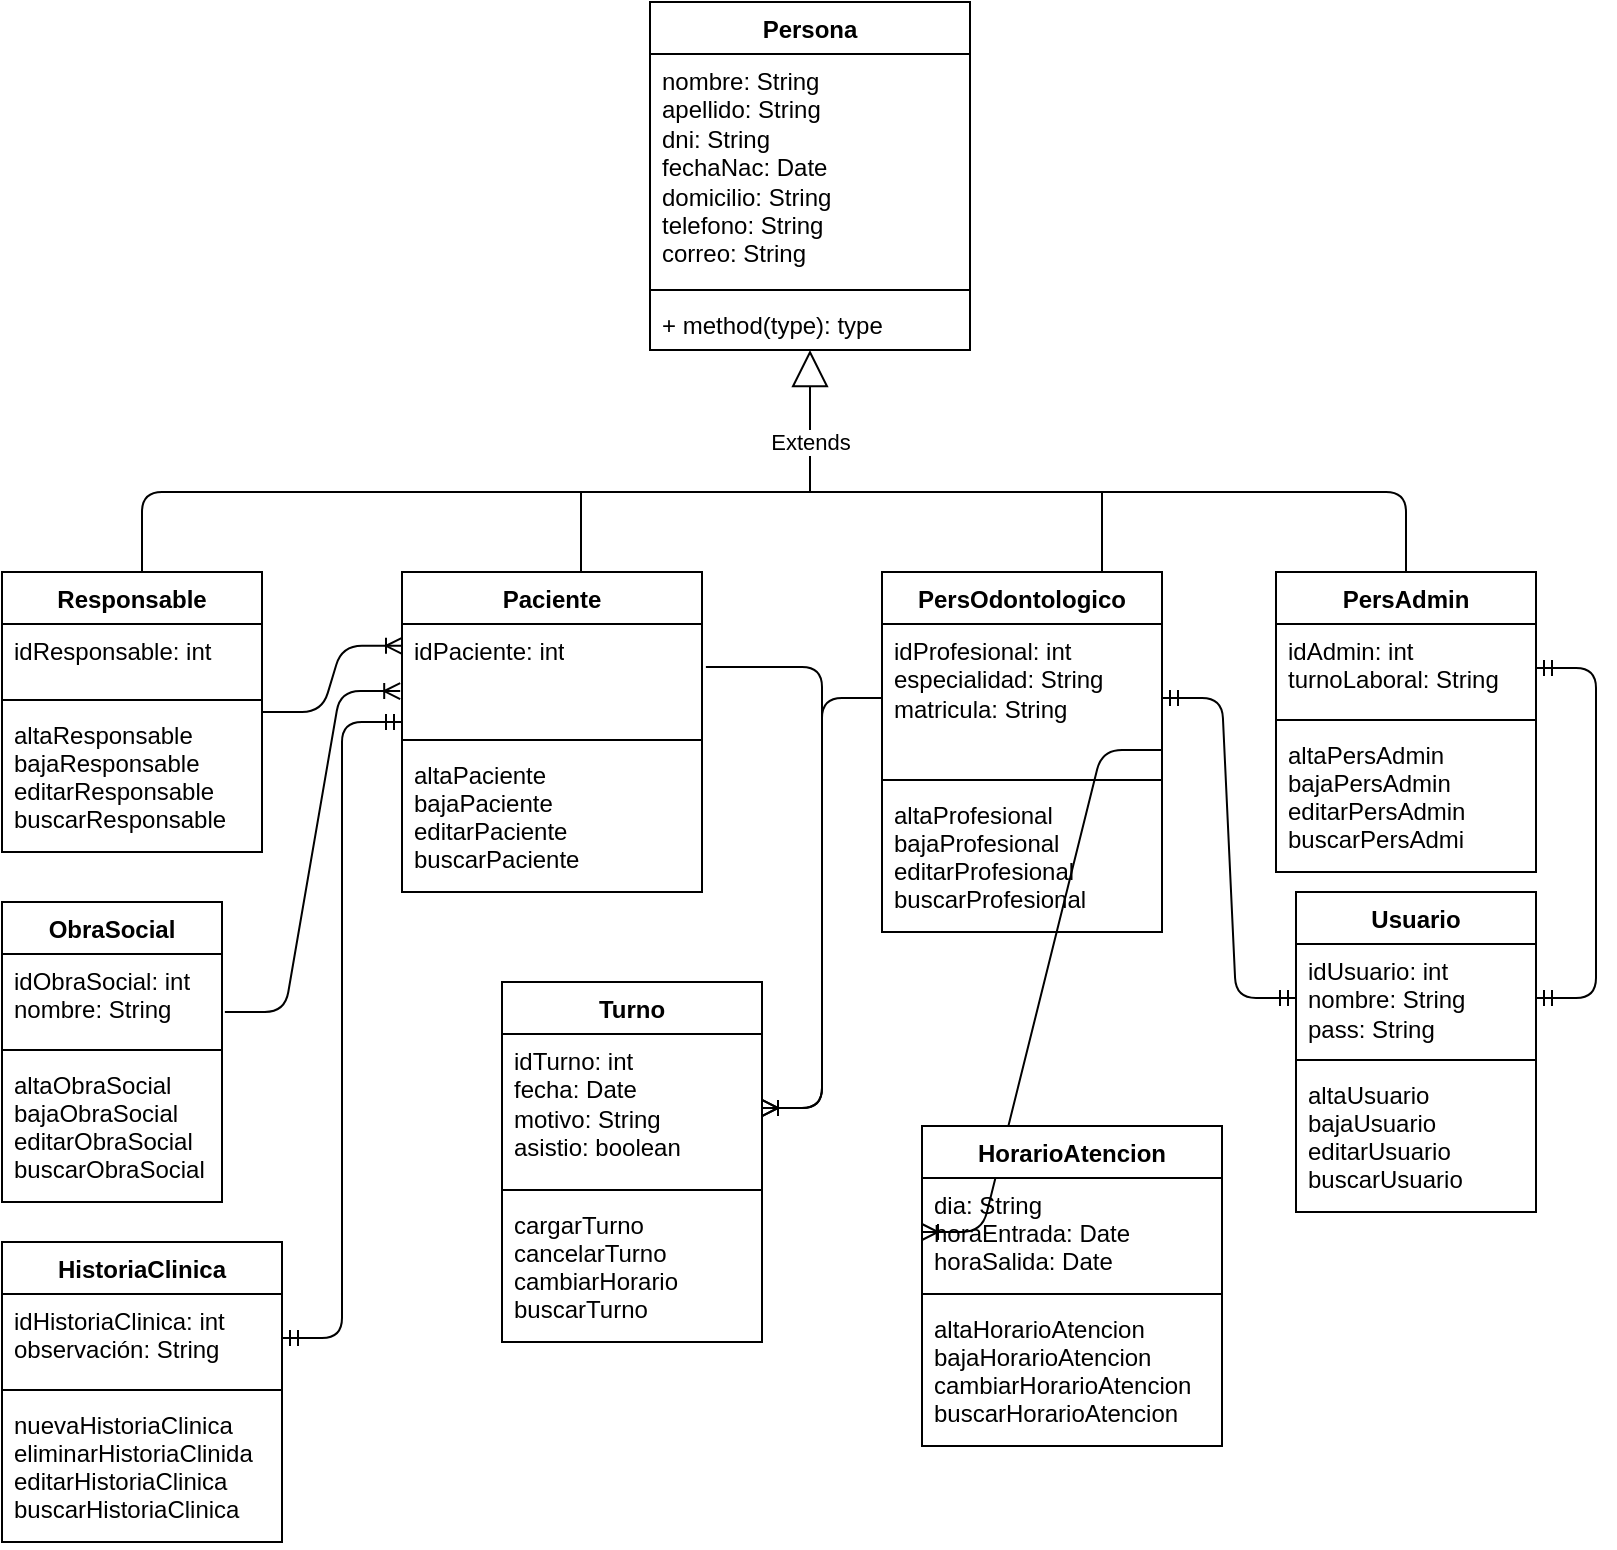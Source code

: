 <mxfile version="13.7.5" type="github">
  <diagram id="HhYp4wrlRlQFVXujRrqc" name="Page-1">
    <mxGraphModel dx="1108" dy="447" grid="1" gridSize="10" guides="1" tooltips="1" connect="1" arrows="1" fold="1" page="1" pageScale="1" pageWidth="827" pageHeight="1169" math="0" shadow="0">
      <root>
        <mxCell id="0" />
        <mxCell id="1" parent="0" />
        <mxCell id="vPW-Lg7qWt8iH3iLzjyr-14" value="" style="edgeStyle=entityRelationEdgeStyle;fontSize=12;html=1;endArrow=ERoneToMany;exitX=1.013;exitY=0.398;exitDx=0;exitDy=0;exitPerimeter=0;" parent="1" source="vPW-Lg7qWt8iH3iLzjyr-2" target="vPW-Lg7qWt8iH3iLzjyr-6" edge="1">
          <mxGeometry width="100" height="100" relative="1" as="geometry">
            <mxPoint x="290" y="215" as="sourcePoint" />
            <mxPoint x="390" y="115" as="targetPoint" />
          </mxGeometry>
        </mxCell>
        <mxCell id="vPW-Lg7qWt8iH3iLzjyr-15" value="" style="edgeStyle=entityRelationEdgeStyle;fontSize=12;html=1;endArrow=ERoneToMany;" parent="1" source="vPW-Lg7qWt8iH3iLzjyr-10" target="vPW-Lg7qWt8iH3iLzjyr-6" edge="1">
          <mxGeometry width="100" height="100" relative="1" as="geometry">
            <mxPoint x="314" y="249" as="sourcePoint" />
            <mxPoint x="414" y="149" as="targetPoint" />
          </mxGeometry>
        </mxCell>
        <mxCell id="kyQEoml0PeqZt6K08_cI-24" value="Extends" style="endArrow=block;endSize=16;endFill=0;html=1;" parent="1" target="kyQEoml0PeqZt6K08_cI-16" edge="1">
          <mxGeometry x="-0.286" width="160" relative="1" as="geometry">
            <mxPoint x="414" y="255" as="sourcePoint" />
            <mxPoint x="440" y="235" as="targetPoint" />
            <mxPoint as="offset" />
          </mxGeometry>
        </mxCell>
        <mxCell id="kyQEoml0PeqZt6K08_cI-29" value="" style="edgeStyle=entityRelationEdgeStyle;fontSize=12;html=1;endArrow=ERoneToMany;exitX=1;exitY=0.5;exitDx=0;exitDy=0;entryX=0;entryY=0.202;entryDx=0;entryDy=0;entryPerimeter=0;" parent="1" target="vPW-Lg7qWt8iH3iLzjyr-2" edge="1">
          <mxGeometry width="100" height="100" relative="1" as="geometry">
            <mxPoint x="140" y="365" as="sourcePoint" />
            <mxPoint x="254" y="325" as="targetPoint" />
          </mxGeometry>
        </mxCell>
        <mxCell id="kyQEoml0PeqZt6K08_cI-34" value="" style="edgeStyle=entityRelationEdgeStyle;fontSize=12;html=1;endArrow=ERoneToMany;exitX=1.013;exitY=0.659;exitDx=0;exitDy=0;exitPerimeter=0;entryX=-0.006;entryY=0.621;entryDx=0;entryDy=0;entryPerimeter=0;" parent="1" source="kyQEoml0PeqZt6K08_cI-31" target="vPW-Lg7qWt8iH3iLzjyr-2" edge="1">
          <mxGeometry width="100" height="100" relative="1" as="geometry">
            <mxPoint x="100" y="585" as="sourcePoint" />
            <mxPoint x="190" y="535" as="targetPoint" />
          </mxGeometry>
        </mxCell>
        <mxCell id="kyQEoml0PeqZt6K08_cI-5" value="PersAdmin" style="swimlane;fontStyle=1;align=center;verticalAlign=top;childLayout=stackLayout;horizontal=1;startSize=26;horizontalStack=0;resizeParent=1;resizeParentMax=0;resizeLast=0;collapsible=1;marginBottom=0;" parent="1" vertex="1">
          <mxGeometry x="647" y="295" width="130" height="150" as="geometry" />
        </mxCell>
        <mxCell id="kyQEoml0PeqZt6K08_cI-6" value="idAdmin: int&#xa;turnoLaboral: String&#xa;" style="text;strokeColor=none;fillColor=none;align=left;verticalAlign=top;spacingLeft=4;spacingRight=4;overflow=hidden;rotatable=0;points=[[0,0.5],[1,0.5]];portConstraint=eastwest;whiteSpace=wrap;" parent="kyQEoml0PeqZt6K08_cI-5" vertex="1">
          <mxGeometry y="26" width="130" height="44" as="geometry" />
        </mxCell>
        <mxCell id="kyQEoml0PeqZt6K08_cI-7" value="" style="line;strokeWidth=1;fillColor=none;align=left;verticalAlign=middle;spacingTop=-1;spacingLeft=3;spacingRight=3;rotatable=0;labelPosition=right;points=[];portConstraint=eastwest;" parent="kyQEoml0PeqZt6K08_cI-5" vertex="1">
          <mxGeometry y="70" width="130" height="8" as="geometry" />
        </mxCell>
        <mxCell id="kyQEoml0PeqZt6K08_cI-8" value="altaPersAdmin&#xa;bajaPersAdmin&#xa;editarPersAdmin&#xa;buscarPersAdmi&#xa;" style="text;strokeColor=none;fillColor=none;align=left;verticalAlign=top;spacingLeft=4;spacingRight=4;overflow=hidden;rotatable=0;points=[[0,0.5],[1,0.5]];portConstraint=eastwest;" parent="kyQEoml0PeqZt6K08_cI-5" vertex="1">
          <mxGeometry y="78" width="130" height="72" as="geometry" />
        </mxCell>
        <mxCell id="kyQEoml0PeqZt6K08_cI-13" value="Persona" style="swimlane;fontStyle=1;align=center;verticalAlign=top;childLayout=stackLayout;horizontal=1;startSize=26;horizontalStack=0;resizeParent=1;resizeParentMax=0;resizeLast=0;collapsible=1;marginBottom=0;" parent="1" vertex="1">
          <mxGeometry x="334" y="10" width="160" height="174" as="geometry" />
        </mxCell>
        <mxCell id="kyQEoml0PeqZt6K08_cI-14" value="nombre: String&#xa;apellido: String&#xa;dni: String&#xa;fechaNac: Date&#xa;domicilio: String&#xa;telefono: String&#xa;correo: String" style="text;strokeColor=none;fillColor=none;align=left;verticalAlign=top;spacingLeft=4;spacingRight=4;overflow=hidden;rotatable=0;points=[[0,0.5],[1,0.5]];portConstraint=eastwest;spacingTop=0;spacing=2;spacingBottom=0;whiteSpace=wrap;" parent="kyQEoml0PeqZt6K08_cI-13" vertex="1">
          <mxGeometry y="26" width="160" height="114" as="geometry" />
        </mxCell>
        <mxCell id="kyQEoml0PeqZt6K08_cI-15" value="" style="line;strokeWidth=1;fillColor=none;align=left;verticalAlign=middle;spacingTop=-1;spacingLeft=3;spacingRight=3;rotatable=0;labelPosition=right;points=[];portConstraint=eastwest;" parent="kyQEoml0PeqZt6K08_cI-13" vertex="1">
          <mxGeometry y="140" width="160" height="8" as="geometry" />
        </mxCell>
        <mxCell id="kyQEoml0PeqZt6K08_cI-16" value="+ method(type): type" style="text;strokeColor=none;fillColor=none;align=left;verticalAlign=top;spacingLeft=4;spacingRight=4;overflow=hidden;rotatable=0;points=[[0,0.5],[1,0.5]];portConstraint=eastwest;" parent="kyQEoml0PeqZt6K08_cI-13" vertex="1">
          <mxGeometry y="148" width="160" height="26" as="geometry" />
        </mxCell>
        <mxCell id="vPW-Lg7qWt8iH3iLzjyr-1" value="Paciente" style="swimlane;fontStyle=1;align=center;verticalAlign=top;childLayout=stackLayout;horizontal=1;startSize=26;horizontalStack=0;resizeParent=1;resizeParentMax=0;resizeLast=0;collapsible=1;marginBottom=0;" parent="1" vertex="1">
          <mxGeometry x="210" y="295" width="150" height="160" as="geometry" />
        </mxCell>
        <mxCell id="vPW-Lg7qWt8iH3iLzjyr-2" value="idPaciente: int&#xa;&#xa;&#xa;&#xa;" style="text;strokeColor=none;fillColor=none;align=left;verticalAlign=top;spacingLeft=4;spacingRight=4;overflow=hidden;rotatable=0;points=[[0,0.5],[1,0.5]];portConstraint=eastwest;whiteSpace=wrap;" parent="vPW-Lg7qWt8iH3iLzjyr-1" vertex="1">
          <mxGeometry y="26" width="150" height="54" as="geometry" />
        </mxCell>
        <mxCell id="vPW-Lg7qWt8iH3iLzjyr-3" value="" style="line;strokeWidth=1;fillColor=none;align=left;verticalAlign=middle;spacingTop=-1;spacingLeft=3;spacingRight=3;rotatable=0;labelPosition=right;points=[];portConstraint=eastwest;" parent="vPW-Lg7qWt8iH3iLzjyr-1" vertex="1">
          <mxGeometry y="80" width="150" height="8" as="geometry" />
        </mxCell>
        <mxCell id="vPW-Lg7qWt8iH3iLzjyr-4" value="altaPaciente&#xa;bajaPaciente&#xa;editarPaciente&#xa;buscarPaciente&#xa;&#xa;" style="text;strokeColor=none;fillColor=none;align=left;verticalAlign=top;spacingLeft=4;spacingRight=4;overflow=hidden;rotatable=0;points=[[0,0.5],[1,0.5]];portConstraint=eastwest;" parent="vPW-Lg7qWt8iH3iLzjyr-1" vertex="1">
          <mxGeometry y="88" width="150" height="72" as="geometry" />
        </mxCell>
        <mxCell id="vPW-Lg7qWt8iH3iLzjyr-9" value="PersOdontologico" style="swimlane;fontStyle=1;align=center;verticalAlign=top;childLayout=stackLayout;horizontal=1;startSize=26;horizontalStack=0;resizeParent=1;resizeParentMax=0;resizeLast=0;collapsible=1;marginBottom=0;" parent="1" vertex="1">
          <mxGeometry x="450" y="295" width="140" height="180" as="geometry" />
        </mxCell>
        <mxCell id="vPW-Lg7qWt8iH3iLzjyr-10" value="idProfesional: int&#xa;especialidad: String&#xa;matricula: String&#xa;&#xa;" style="text;strokeColor=none;fillColor=none;align=left;verticalAlign=top;spacingLeft=4;spacingRight=4;overflow=hidden;rotatable=0;points=[[0,0.5],[1,0.5]];portConstraint=eastwest;whiteSpace=wrap;" parent="vPW-Lg7qWt8iH3iLzjyr-9" vertex="1">
          <mxGeometry y="26" width="140" height="74" as="geometry" />
        </mxCell>
        <mxCell id="vPW-Lg7qWt8iH3iLzjyr-11" value="" style="line;strokeWidth=1;fillColor=none;align=left;verticalAlign=middle;spacingTop=-1;spacingLeft=3;spacingRight=3;rotatable=0;labelPosition=right;points=[];portConstraint=eastwest;" parent="vPW-Lg7qWt8iH3iLzjyr-9" vertex="1">
          <mxGeometry y="100" width="140" height="8" as="geometry" />
        </mxCell>
        <mxCell id="vPW-Lg7qWt8iH3iLzjyr-12" value="altaProfesional&#xa;bajaProfesional&#xa;editarProfesional&#xa;buscarProfesional&#xa;" style="text;strokeColor=none;fillColor=none;align=left;verticalAlign=top;spacingLeft=4;spacingRight=4;overflow=hidden;rotatable=0;points=[[0,0.5],[1,0.5]];portConstraint=eastwest;" parent="vPW-Lg7qWt8iH3iLzjyr-9" vertex="1">
          <mxGeometry y="108" width="140" height="72" as="geometry" />
        </mxCell>
        <mxCell id="kyQEoml0PeqZt6K08_cI-45" value="" style="endArrow=none;html=1;entryX=0.5;entryY=0;entryDx=0;entryDy=0;" parent="1" target="kyQEoml0PeqZt6K08_cI-5" edge="1">
          <mxGeometry width="50" height="50" relative="1" as="geometry">
            <mxPoint x="80" y="295" as="sourcePoint" />
            <mxPoint x="740" y="255" as="targetPoint" />
            <Array as="points">
              <mxPoint x="80" y="255" />
              <mxPoint x="410" y="255" />
              <mxPoint x="712" y="255" />
            </Array>
          </mxGeometry>
        </mxCell>
        <mxCell id="kyQEoml0PeqZt6K08_cI-47" value="" style="endArrow=none;html=1;exitX=0.5;exitY=0;exitDx=0;exitDy=0;" parent="1" edge="1">
          <mxGeometry width="50" height="50" relative="1" as="geometry">
            <mxPoint x="560" y="295" as="sourcePoint" />
            <mxPoint x="560" y="255" as="targetPoint" />
          </mxGeometry>
        </mxCell>
        <mxCell id="kyQEoml0PeqZt6K08_cI-48" value="" style="endArrow=none;html=1;" parent="1" edge="1">
          <mxGeometry width="50" height="50" relative="1" as="geometry">
            <mxPoint x="299.5" y="295" as="sourcePoint" />
            <mxPoint x="299.5" y="255" as="targetPoint" />
            <Array as="points">
              <mxPoint x="299.5" y="285" />
            </Array>
          </mxGeometry>
        </mxCell>
        <mxCell id="kyQEoml0PeqZt6K08_cI-49" value="" style="edgeStyle=entityRelationEdgeStyle;fontSize=12;html=1;endArrow=ERmandOne;startArrow=ERmandOne;" parent="1" source="kyQEoml0PeqZt6K08_cI-2" target="vPW-Lg7qWt8iH3iLzjyr-10" edge="1">
          <mxGeometry width="100" height="100" relative="1" as="geometry">
            <mxPoint x="520" y="605" as="sourcePoint" />
            <mxPoint x="640" y="435" as="targetPoint" />
          </mxGeometry>
        </mxCell>
        <mxCell id="kyQEoml0PeqZt6K08_cI-50" value="" style="edgeStyle=entityRelationEdgeStyle;fontSize=12;html=1;endArrow=ERmandOne;startArrow=ERmandOne;exitX=1;exitY=0.5;exitDx=0;exitDy=0;" parent="1" source="kyQEoml0PeqZt6K08_cI-6" target="kyQEoml0PeqZt6K08_cI-2" edge="1">
          <mxGeometry width="100" height="100" relative="1" as="geometry">
            <mxPoint x="690" y="549" as="sourcePoint" />
            <mxPoint x="910" y="535" as="targetPoint" />
          </mxGeometry>
        </mxCell>
        <mxCell id="kyQEoml0PeqZt6K08_cI-58" value="" style="edgeStyle=entityRelationEdgeStyle;fontSize=12;html=1;endArrow=ERoneToMany;exitX=1;exitY=0.851;exitDx=0;exitDy=0;exitPerimeter=0;entryX=0;entryY=0.5;entryDx=0;entryDy=0;" parent="1" source="vPW-Lg7qWt8iH3iLzjyr-10" target="kyQEoml0PeqZt6K08_cI-54" edge="1">
          <mxGeometry width="100" height="100" relative="1" as="geometry">
            <mxPoint x="410" y="595" as="sourcePoint" />
            <mxPoint x="610" y="635" as="targetPoint" />
          </mxGeometry>
        </mxCell>
        <mxCell id="kyQEoml0PeqZt6K08_cI-53" value="HorarioAtencion" style="swimlane;fontStyle=1;align=center;verticalAlign=top;childLayout=stackLayout;horizontal=1;startSize=26;horizontalStack=0;resizeParent=1;resizeParentMax=0;resizeLast=0;collapsible=1;marginBottom=0;html=0;" parent="1" vertex="1">
          <mxGeometry x="470" y="572" width="150" height="160" as="geometry" />
        </mxCell>
        <mxCell id="kyQEoml0PeqZt6K08_cI-54" value="dia: String&#xa;horaEntrada: Date&#xa;horaSalida: Date&#xa;" style="text;strokeColor=none;fillColor=none;align=left;verticalAlign=top;spacingLeft=4;spacingRight=4;overflow=hidden;rotatable=0;points=[[0,0.5],[1,0.5]];portConstraint=eastwest;" parent="kyQEoml0PeqZt6K08_cI-53" vertex="1">
          <mxGeometry y="26" width="150" height="54" as="geometry" />
        </mxCell>
        <mxCell id="kyQEoml0PeqZt6K08_cI-55" value="" style="line;strokeWidth=1;fillColor=none;align=left;verticalAlign=middle;spacingTop=-1;spacingLeft=3;spacingRight=3;rotatable=0;labelPosition=right;points=[];portConstraint=eastwest;" parent="kyQEoml0PeqZt6K08_cI-53" vertex="1">
          <mxGeometry y="80" width="150" height="8" as="geometry" />
        </mxCell>
        <mxCell id="kyQEoml0PeqZt6K08_cI-56" value="altaHorarioAtencion&#xa;bajaHorarioAtencion&#xa;cambiarHorarioAtencion&#xa;buscarHorarioAtencion" style="text;strokeColor=none;fillColor=none;align=left;verticalAlign=top;spacingLeft=4;spacingRight=4;overflow=hidden;rotatable=0;points=[[0,0.5],[1,0.5]];portConstraint=eastwest;" parent="kyQEoml0PeqZt6K08_cI-53" vertex="1">
          <mxGeometry y="88" width="150" height="72" as="geometry" />
        </mxCell>
        <mxCell id="kyQEoml0PeqZt6K08_cI-1" value="Usuario" style="swimlane;fontStyle=1;align=center;verticalAlign=top;childLayout=stackLayout;horizontal=1;startSize=26;horizontalStack=0;resizeParent=1;resizeParentMax=0;resizeLast=0;collapsible=1;marginBottom=0;" parent="1" vertex="1">
          <mxGeometry x="657" y="455" width="120" height="160" as="geometry" />
        </mxCell>
        <mxCell id="kyQEoml0PeqZt6K08_cI-2" value="idUsuario: int&#xa;nombre: String&#xa;pass: String" style="text;strokeColor=none;fillColor=none;align=left;verticalAlign=top;spacingLeft=4;spacingRight=4;overflow=hidden;rotatable=0;points=[[0,0.5],[1,0.5]];portConstraint=eastwest;whiteSpace=wrap;" parent="kyQEoml0PeqZt6K08_cI-1" vertex="1">
          <mxGeometry y="26" width="120" height="54" as="geometry" />
        </mxCell>
        <mxCell id="kyQEoml0PeqZt6K08_cI-3" value="" style="line;strokeWidth=1;fillColor=none;align=left;verticalAlign=middle;spacingTop=-1;spacingLeft=3;spacingRight=3;rotatable=0;labelPosition=right;points=[];portConstraint=eastwest;" parent="kyQEoml0PeqZt6K08_cI-1" vertex="1">
          <mxGeometry y="80" width="120" height="8" as="geometry" />
        </mxCell>
        <mxCell id="kyQEoml0PeqZt6K08_cI-4" value="altaUsuario&#xa;bajaUsuario&#xa;editarUsuario&#xa;buscarUsuario" style="text;strokeColor=none;fillColor=none;align=left;verticalAlign=top;spacingLeft=4;spacingRight=4;overflow=hidden;rotatable=0;points=[[0,0.5],[1,0.5]];portConstraint=eastwest;" parent="kyQEoml0PeqZt6K08_cI-1" vertex="1">
          <mxGeometry y="88" width="120" height="72" as="geometry" />
        </mxCell>
        <mxCell id="vPW-Lg7qWt8iH3iLzjyr-5" value="Turno" style="swimlane;fontStyle=1;align=center;verticalAlign=top;childLayout=stackLayout;horizontal=1;startSize=26;horizontalStack=0;resizeParent=1;resizeParentMax=0;resizeLast=0;collapsible=1;marginBottom=0;" parent="1" vertex="1">
          <mxGeometry x="260" y="500" width="130" height="180" as="geometry" />
        </mxCell>
        <mxCell id="vPW-Lg7qWt8iH3iLzjyr-6" value="idTurno: int&#xa;fecha: Date&#xa;motivo: String&#xa;asistio: boolean" style="text;strokeColor=none;fillColor=none;align=left;verticalAlign=top;spacingLeft=4;spacingRight=4;overflow=hidden;rotatable=0;points=[[0,0.5],[1,0.5]];portConstraint=eastwest;whiteSpace=wrap;" parent="vPW-Lg7qWt8iH3iLzjyr-5" vertex="1">
          <mxGeometry y="26" width="130" height="74" as="geometry" />
        </mxCell>
        <mxCell id="vPW-Lg7qWt8iH3iLzjyr-7" value="" style="line;strokeWidth=1;fillColor=none;align=left;verticalAlign=middle;spacingTop=-1;spacingLeft=3;spacingRight=3;rotatable=0;labelPosition=right;points=[];portConstraint=eastwest;" parent="vPW-Lg7qWt8iH3iLzjyr-5" vertex="1">
          <mxGeometry y="100" width="130" height="8" as="geometry" />
        </mxCell>
        <mxCell id="vPW-Lg7qWt8iH3iLzjyr-8" value="cargarTurno&#xa;cancelarTurno&#xa;cambiarHorario&#xa;buscarTurno&#xa;&#xa;" style="text;strokeColor=none;fillColor=none;align=left;verticalAlign=top;spacingLeft=4;spacingRight=4;overflow=hidden;rotatable=0;points=[[0,0.5],[1,0.5]];portConstraint=eastwest;" parent="vPW-Lg7qWt8iH3iLzjyr-5" vertex="1">
          <mxGeometry y="108" width="130" height="72" as="geometry" />
        </mxCell>
        <mxCell id="kyQEoml0PeqZt6K08_cI-9" value="Responsable" style="swimlane;fontStyle=1;align=center;verticalAlign=top;childLayout=stackLayout;horizontal=1;startSize=26;horizontalStack=0;resizeParent=1;resizeParentMax=0;resizeLast=0;collapsible=1;marginBottom=0;" parent="1" vertex="1">
          <mxGeometry x="10" y="295" width="130" height="140" as="geometry" />
        </mxCell>
        <mxCell id="kyQEoml0PeqZt6K08_cI-10" value="idResponsable: int&#xa;" style="text;strokeColor=none;fillColor=none;align=left;verticalAlign=top;spacingLeft=4;spacingRight=4;overflow=hidden;rotatable=0;points=[[0,0.5],[1,0.5]];portConstraint=eastwest;whiteSpace=wrap;" parent="kyQEoml0PeqZt6K08_cI-9" vertex="1">
          <mxGeometry y="26" width="130" height="34" as="geometry" />
        </mxCell>
        <mxCell id="kyQEoml0PeqZt6K08_cI-11" value="" style="line;strokeWidth=1;fillColor=none;align=left;verticalAlign=middle;spacingTop=-1;spacingLeft=3;spacingRight=3;rotatable=0;labelPosition=right;points=[];portConstraint=eastwest;" parent="kyQEoml0PeqZt6K08_cI-9" vertex="1">
          <mxGeometry y="60" width="130" height="8" as="geometry" />
        </mxCell>
        <mxCell id="kyQEoml0PeqZt6K08_cI-12" value="altaResponsable&#xa;bajaResponsable&#xa;editarResponsable&#xa;buscarResponsable&#xa;" style="text;strokeColor=none;fillColor=none;align=left;verticalAlign=top;spacingLeft=4;spacingRight=4;overflow=hidden;rotatable=0;points=[[0,0.5],[1,0.5]];portConstraint=eastwest;" parent="kyQEoml0PeqZt6K08_cI-9" vertex="1">
          <mxGeometry y="68" width="130" height="72" as="geometry" />
        </mxCell>
        <mxCell id="zdFBc6Fmfg3p1eWrlXqp-5" value="" style="edgeStyle=entityRelationEdgeStyle;fontSize=12;html=1;endArrow=ERmandOne;startArrow=ERmandOne;entryX=0;entryY=0.907;entryDx=0;entryDy=0;entryPerimeter=0;exitX=1;exitY=0.5;exitDx=0;exitDy=0;" edge="1" parent="1" source="zdFBc6Fmfg3p1eWrlXqp-2" target="vPW-Lg7qWt8iH3iLzjyr-2">
          <mxGeometry width="100" height="100" relative="1" as="geometry">
            <mxPoint x="150" y="710" as="sourcePoint" />
            <mxPoint x="250" y="610" as="targetPoint" />
          </mxGeometry>
        </mxCell>
        <mxCell id="zdFBc6Fmfg3p1eWrlXqp-1" value="HistoriaClinica" style="swimlane;fontStyle=1;align=center;verticalAlign=top;childLayout=stackLayout;horizontal=1;startSize=26;horizontalStack=0;resizeParent=1;resizeParentMax=0;resizeLast=0;collapsible=1;marginBottom=0;" vertex="1" parent="1">
          <mxGeometry x="10" y="630" width="140" height="150" as="geometry" />
        </mxCell>
        <mxCell id="zdFBc6Fmfg3p1eWrlXqp-2" value="idHistoriaClinica: int&#xa;observación: String&#xa;&#xa;" style="text;strokeColor=none;fillColor=none;align=left;verticalAlign=top;spacingLeft=4;spacingRight=4;overflow=hidden;rotatable=0;points=[[0,0.5],[1,0.5]];portConstraint=eastwest;" vertex="1" parent="zdFBc6Fmfg3p1eWrlXqp-1">
          <mxGeometry y="26" width="140" height="44" as="geometry" />
        </mxCell>
        <mxCell id="zdFBc6Fmfg3p1eWrlXqp-3" value="" style="line;strokeWidth=1;fillColor=none;align=left;verticalAlign=middle;spacingTop=-1;spacingLeft=3;spacingRight=3;rotatable=0;labelPosition=right;points=[];portConstraint=eastwest;" vertex="1" parent="zdFBc6Fmfg3p1eWrlXqp-1">
          <mxGeometry y="70" width="140" height="8" as="geometry" />
        </mxCell>
        <mxCell id="zdFBc6Fmfg3p1eWrlXqp-4" value="nuevaHistoriaClinica&#xa;eliminarHistoriaClinida&#xa;editarHistoriaClinica&#xa;buscarHistoriaClinica&#xa;" style="text;strokeColor=none;fillColor=none;align=left;verticalAlign=top;spacingLeft=4;spacingRight=4;overflow=hidden;rotatable=0;points=[[0,0.5],[1,0.5]];portConstraint=eastwest;" vertex="1" parent="zdFBc6Fmfg3p1eWrlXqp-1">
          <mxGeometry y="78" width="140" height="72" as="geometry" />
        </mxCell>
        <mxCell id="kyQEoml0PeqZt6K08_cI-30" value="ObraSocial" style="swimlane;fontStyle=1;align=center;verticalAlign=top;childLayout=stackLayout;horizontal=1;startSize=26;horizontalStack=0;resizeParent=1;resizeParentMax=0;resizeLast=0;collapsible=1;marginBottom=0;" parent="1" vertex="1">
          <mxGeometry x="10" y="460" width="110" height="150" as="geometry" />
        </mxCell>
        <mxCell id="kyQEoml0PeqZt6K08_cI-31" value="idObraSocial: int&#xa;nombre: String" style="text;strokeColor=none;fillColor=none;align=left;verticalAlign=top;spacingLeft=4;spacingRight=4;overflow=hidden;rotatable=0;points=[[0,0.5],[1,0.5]];portConstraint=eastwest;" parent="kyQEoml0PeqZt6K08_cI-30" vertex="1">
          <mxGeometry y="26" width="110" height="44" as="geometry" />
        </mxCell>
        <mxCell id="kyQEoml0PeqZt6K08_cI-32" value="" style="line;strokeWidth=1;fillColor=none;align=left;verticalAlign=middle;spacingTop=-1;spacingLeft=3;spacingRight=3;rotatable=0;labelPosition=right;points=[];portConstraint=eastwest;" parent="kyQEoml0PeqZt6K08_cI-30" vertex="1">
          <mxGeometry y="70" width="110" height="8" as="geometry" />
        </mxCell>
        <mxCell id="kyQEoml0PeqZt6K08_cI-33" value="altaObraSocial&#xa;bajaObraSocial&#xa;editarObraSocial&#xa;buscarObraSocial&#xa;" style="text;strokeColor=none;fillColor=none;align=left;verticalAlign=top;spacingLeft=4;spacingRight=4;overflow=hidden;rotatable=0;points=[[0,0.5],[1,0.5]];portConstraint=eastwest;" parent="kyQEoml0PeqZt6K08_cI-30" vertex="1">
          <mxGeometry y="78" width="110" height="72" as="geometry" />
        </mxCell>
      </root>
    </mxGraphModel>
  </diagram>
</mxfile>
